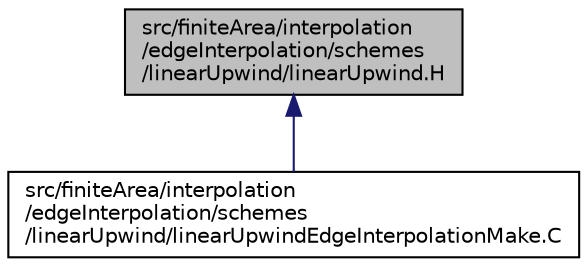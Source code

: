 digraph "src/finiteArea/interpolation/edgeInterpolation/schemes/linearUpwind/linearUpwind.H"
{
  bgcolor="transparent";
  edge [fontname="Helvetica",fontsize="10",labelfontname="Helvetica",labelfontsize="10"];
  node [fontname="Helvetica",fontsize="10",shape=record];
  Node1 [label="src/finiteArea/interpolation\l/edgeInterpolation/schemes\l/linearUpwind/linearUpwind.H",height=0.2,width=0.4,color="black", fillcolor="grey75", style="filled" fontcolor="black"];
  Node1 -> Node2 [dir="back",color="midnightblue",fontsize="10",style="solid",fontname="Helvetica"];
  Node2 [label="src/finiteArea/interpolation\l/edgeInterpolation/schemes\l/linearUpwind/linearUpwindEdgeInterpolationMake.C",height=0.2,width=0.4,color="black",URL="$linearUpwindEdgeInterpolationMake_8C.html"];
}
